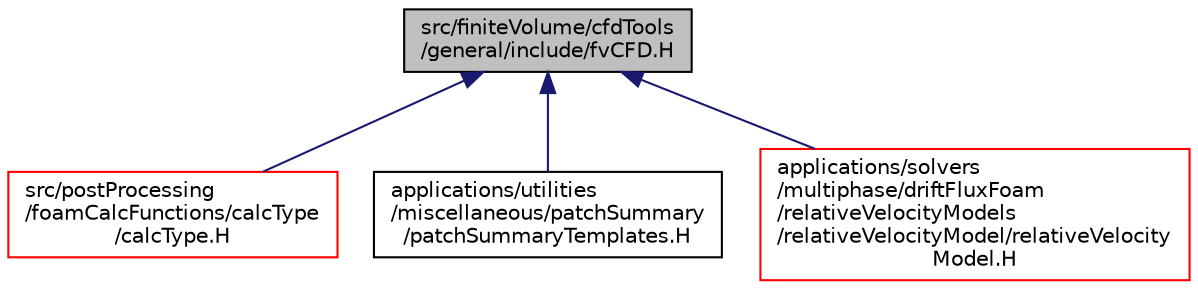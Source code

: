 digraph "src/finiteVolume/cfdTools/general/include/fvCFD.H"
{
  bgcolor="transparent";
  edge [fontname="Helvetica",fontsize="10",labelfontname="Helvetica",labelfontsize="10"];
  node [fontname="Helvetica",fontsize="10",shape=record];
  Node1 [label="src/finiteVolume/cfdTools\l/general/include/fvCFD.H",height=0.2,width=0.4,color="black", fillcolor="grey75", style="filled", fontcolor="black"];
  Node1 -> Node2 [dir="back",color="midnightblue",fontsize="10",style="solid",fontname="Helvetica"];
  Node2 [label="src/postProcessing\l/foamCalcFunctions/calcType\l/calcType.H",height=0.2,width=0.4,color="red",URL="$a09145.html"];
  Node1 -> Node3 [dir="back",color="midnightblue",fontsize="10",style="solid",fontname="Helvetica"];
  Node3 [label="applications/utilities\l/miscellaneous/patchSummary\l/patchSummaryTemplates.H",height=0.2,width=0.4,color="black",URL="$a04227.html"];
  Node1 -> Node4 [dir="back",color="midnightblue",fontsize="10",style="solid",fontname="Helvetica"];
  Node4 [label="applications/solvers\l/multiphase/driftFluxFoam\l/relativeVelocityModels\l/relativeVelocityModel/relativeVelocity\lModel.H",height=0.2,width=0.4,color="red",URL="$a03311.html"];
}
